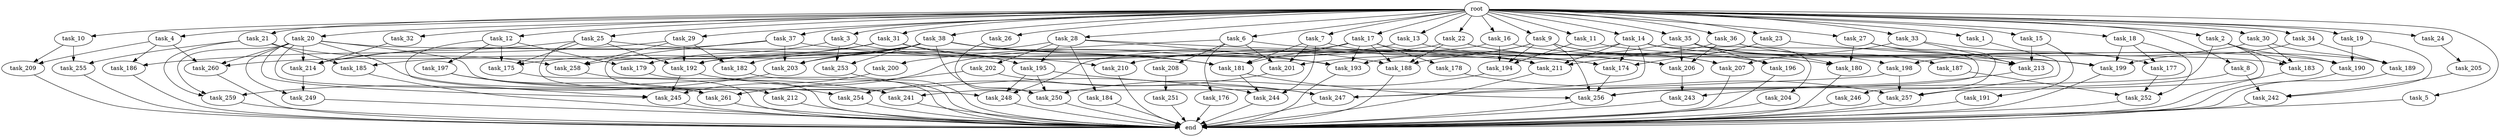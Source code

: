 digraph G {
  root [size="0.000000"];
  task_11 [size="1024.000000"];
  task_256 [size="953482739712.000000"];
  task_185 [size="455266533376.000000"];
  task_2 [size="1024.000000"];
  task_249 [size="1554778161152.000000"];
  task_34 [size="1024.000000"];
  task_21 [size="1024.000000"];
  task_193 [size="2044404432896.000000"];
  task_23 [size="1024.000000"];
  task_35 [size="1024.000000"];
  task_259 [size="1443109011456.000000"];
  task_33 [size="1024.000000"];
  task_176 [size="420906795008.000000"];
  task_14 [size="1024.000000"];
  task_261 [size="1864015806464.000000"];
  task_206 [size="1039382085632.000000"];
  task_178 [size="858993459200.000000"];
  task_3 [size="1024.000000"];
  task_213 [size="2070174236672.000000"];
  task_254 [size="1279900254208.000000"];
  task_196 [size="558345748480.000000"];
  task_187 [size="34359738368.000000"];
  task_203 [size="1005022347264.000000"];
  task_28 [size="1024.000000"];
  task_209 [size="833223655424.000000"];
  task_201 [size="1056561954816.000000"];
  task_257 [size="2302102470656.000000"];
  task_22 [size="1024.000000"];
  task_5 [size="1024.000000"];
  task_188 [size="1236950581248.000000"];
  task_30 [size="1024.000000"];
  task_179 [size="618475290624.000000"];
  task_242 [size="970662608896.000000"];
  end [size="0.000000"];
  task_183 [size="910533066752.000000"];
  task_9 [size="1024.000000"];
  task_244 [size="489626271744.000000"];
  task_250 [size="1073741824000.000000"];
  task_27 [size="1024.000000"];
  task_258 [size="1030792151040.000000"];
  task_20 [size="1024.000000"];
  task_182 [size="171798691840.000000"];
  task_199 [size="369367187456.000000"];
  task_37 [size="1024.000000"];
  task_245 [size="1236950581248.000000"];
  task_194 [size="429496729600.000000"];
  task_247 [size="1735166787584.000000"];
  task_204 [size="309237645312.000000"];
  task_198 [size="936302870528.000000"];
  task_252 [size="146028888064.000000"];
  task_246 [size="549755813888.000000"];
  task_186 [size="833223655424.000000"];
  task_200 [size="420906795008.000000"];
  task_175 [size="558345748480.000000"];
  task_205 [size="34359738368.000000"];
  task_251 [size="420906795008.000000"];
  task_202 [size="549755813888.000000"];
  task_8 [size="1024.000000"];
  task_214 [size="1529008357376.000000"];
  task_191 [size="549755813888.000000"];
  task_211 [size="2138893713408.000000"];
  task_24 [size="1024.000000"];
  task_31 [size="1024.000000"];
  task_12 [size="1024.000000"];
  task_32 [size="1024.000000"];
  task_189 [size="523986010112.000000"];
  task_195 [size="970662608896.000000"];
  task_255 [size="171798691840.000000"];
  task_243 [size="833223655424.000000"];
  task_10 [size="1024.000000"];
  task_210 [size="523986010112.000000"];
  task_29 [size="1024.000000"];
  task_241 [size="1666447310848.000000"];
  task_1 [size="1024.000000"];
  task_208 [size="420906795008.000000"];
  task_192 [size="1082331758592.000000"];
  task_4 [size="1024.000000"];
  task_13 [size="1024.000000"];
  task_260 [size="1589137899520.000000"];
  task_36 [size="1024.000000"];
  task_16 [size="1024.000000"];
  task_181 [size="1623497637888.000000"];
  task_15 [size="1024.000000"];
  task_177 [size="498216206336.000000"];
  task_212 [size="214748364800.000000"];
  task_253 [size="343597383680.000000"];
  task_248 [size="1245540515840.000000"];
  task_18 [size="1024.000000"];
  task_26 [size="1024.000000"];
  task_180 [size="798863917056.000000"];
  task_25 [size="1024.000000"];
  task_19 [size="1024.000000"];
  task_207 [size="764504178688.000000"];
  task_197 [size="309237645312.000000"];
  task_38 [size="1024.000000"];
  task_184 [size="549755813888.000000"];
  task_17 [size="1024.000000"];
  task_190 [size="1039382085632.000000"];
  task_6 [size="1024.000000"];
  task_7 [size="1024.000000"];
  task_174 [size="1357209665536.000000"];

  root -> task_11 [size="1.000000"];
  root -> task_28 [size="1.000000"];
  root -> task_10 [size="1.000000"];
  root -> task_20 [size="1.000000"];
  root -> task_2 [size="1.000000"];
  root -> task_4 [size="1.000000"];
  root -> task_13 [size="1.000000"];
  root -> task_21 [size="1.000000"];
  root -> task_16 [size="1.000000"];
  root -> task_22 [size="1.000000"];
  root -> task_15 [size="1.000000"];
  root -> task_36 [size="1.000000"];
  root -> task_33 [size="1.000000"];
  root -> task_1 [size="1.000000"];
  root -> task_5 [size="1.000000"];
  root -> task_14 [size="1.000000"];
  root -> task_18 [size="1.000000"];
  root -> task_26 [size="1.000000"];
  root -> task_6 [size="1.000000"];
  root -> task_25 [size="1.000000"];
  root -> task_24 [size="1.000000"];
  root -> task_9 [size="1.000000"];
  root -> task_23 [size="1.000000"];
  root -> task_3 [size="1.000000"];
  root -> task_19 [size="1.000000"];
  root -> task_27 [size="1.000000"];
  root -> task_35 [size="1.000000"];
  root -> task_38 [size="1.000000"];
  root -> task_17 [size="1.000000"];
  root -> task_31 [size="1.000000"];
  root -> task_12 [size="1.000000"];
  root -> task_32 [size="1.000000"];
  root -> task_34 [size="1.000000"];
  root -> task_37 [size="1.000000"];
  root -> task_30 [size="1.000000"];
  root -> task_8 [size="1.000000"];
  root -> task_7 [size="1.000000"];
  root -> task_29 [size="1.000000"];
  task_11 -> task_183 [size="134217728.000000"];
  task_11 -> task_194 [size="134217728.000000"];
  task_256 -> end [size="1.000000"];
  task_185 -> end [size="1.000000"];
  task_2 -> task_241 [size="679477248.000000"];
  task_2 -> task_183 [size="679477248.000000"];
  task_2 -> task_190 [size="679477248.000000"];
  task_2 -> task_257 [size="679477248.000000"];
  task_249 -> end [size="1.000000"];
  task_34 -> task_199 [size="134217728.000000"];
  task_34 -> task_189 [size="134217728.000000"];
  task_21 -> task_255 [size="33554432.000000"];
  task_21 -> task_258 [size="33554432.000000"];
  task_21 -> task_185 [size="33554432.000000"];
  task_21 -> task_259 [size="33554432.000000"];
  task_193 -> end [size="1.000000"];
  task_23 -> task_199 [size="75497472.000000"];
  task_23 -> task_174 [size="75497472.000000"];
  task_35 -> task_196 [size="33554432.000000"];
  task_35 -> task_180 [size="33554432.000000"];
  task_35 -> task_188 [size="33554432.000000"];
  task_35 -> task_187 [size="33554432.000000"];
  task_35 -> task_206 [size="33554432.000000"];
  task_259 -> end [size="1.000000"];
  task_33 -> task_207 [size="411041792.000000"];
  task_33 -> task_213 [size="411041792.000000"];
  task_33 -> task_177 [size="411041792.000000"];
  task_176 -> end [size="1.000000"];
  task_14 -> task_247 [size="301989888.000000"];
  task_14 -> task_211 [size="301989888.000000"];
  task_14 -> task_204 [size="301989888.000000"];
  task_14 -> task_190 [size="301989888.000000"];
  task_14 -> task_189 [size="301989888.000000"];
  task_14 -> task_210 [size="301989888.000000"];
  task_14 -> task_174 [size="301989888.000000"];
  task_261 -> end [size="1.000000"];
  task_206 -> task_243 [size="134217728.000000"];
  task_178 -> task_257 [size="209715200.000000"];
  task_3 -> task_179 [size="301989888.000000"];
  task_3 -> task_181 [size="301989888.000000"];
  task_3 -> task_253 [size="301989888.000000"];
  task_213 -> task_243 [size="679477248.000000"];
  task_254 -> end [size="1.000000"];
  task_196 -> end [size="1.000000"];
  task_187 -> task_252 [size="33554432.000000"];
  task_203 -> task_259 [size="536870912.000000"];
  task_28 -> task_193 [size="536870912.000000"];
  task_28 -> task_203 [size="536870912.000000"];
  task_28 -> task_195 [size="536870912.000000"];
  task_28 -> task_174 [size="536870912.000000"];
  task_28 -> task_202 [size="536870912.000000"];
  task_28 -> task_184 [size="536870912.000000"];
  task_209 -> end [size="1.000000"];
  task_201 -> task_254 [size="411041792.000000"];
  task_257 -> end [size="1.000000"];
  task_22 -> task_196 [size="301989888.000000"];
  task_22 -> task_188 [size="301989888.000000"];
  task_22 -> task_192 [size="301989888.000000"];
  task_22 -> task_207 [size="301989888.000000"];
  task_5 -> end [size="1.000000"];
  task_188 -> end [size="1.000000"];
  task_30 -> task_183 [size="75497472.000000"];
  task_30 -> task_198 [size="75497472.000000"];
  task_30 -> task_189 [size="75497472.000000"];
  task_179 -> end [size="1.000000"];
  task_242 -> end [size="1.000000"];
  task_183 -> end [size="1.000000"];
  task_9 -> task_193 [size="209715200.000000"];
  task_9 -> task_180 [size="209715200.000000"];
  task_9 -> task_256 [size="209715200.000000"];
  task_9 -> task_194 [size="209715200.000000"];
  task_9 -> task_201 [size="209715200.000000"];
  task_9 -> task_196 [size="209715200.000000"];
  task_244 -> end [size="1.000000"];
  task_250 -> end [size="1.000000"];
  task_27 -> task_180 [size="536870912.000000"];
  task_27 -> task_213 [size="536870912.000000"];
  task_27 -> task_246 [size="536870912.000000"];
  task_258 -> end [size="1.000000"];
  task_20 -> task_214 [size="838860800.000000"];
  task_20 -> task_211 [size="838860800.000000"];
  task_20 -> task_261 [size="838860800.000000"];
  task_20 -> task_254 [size="838860800.000000"];
  task_20 -> task_249 [size="838860800.000000"];
  task_20 -> task_245 [size="838860800.000000"];
  task_20 -> task_260 [size="838860800.000000"];
  task_20 -> task_259 [size="838860800.000000"];
  task_20 -> task_248 [size="838860800.000000"];
  task_182 -> end [size="1.000000"];
  task_199 -> end [size="1.000000"];
  task_37 -> task_214 [size="411041792.000000"];
  task_37 -> task_203 [size="411041792.000000"];
  task_37 -> task_174 [size="411041792.000000"];
  task_37 -> task_241 [size="411041792.000000"];
  task_245 -> end [size="1.000000"];
  task_194 -> task_250 [size="33554432.000000"];
  task_247 -> end [size="1.000000"];
  task_204 -> end [size="1.000000"];
  task_198 -> task_247 [size="679477248.000000"];
  task_198 -> task_257 [size="679477248.000000"];
  task_252 -> end [size="1.000000"];
  task_246 -> end [size="1.000000"];
  task_186 -> end [size="1.000000"];
  task_200 -> task_245 [size="33554432.000000"];
  task_175 -> end [size="1.000000"];
  task_205 -> task_242 [size="838860800.000000"];
  task_251 -> end [size="1.000000"];
  task_202 -> task_247 [size="411041792.000000"];
  task_202 -> task_261 [size="411041792.000000"];
  task_8 -> task_242 [size="75497472.000000"];
  task_8 -> task_256 [size="75497472.000000"];
  task_214 -> task_249 [size="679477248.000000"];
  task_191 -> end [size="1.000000"];
  task_211 -> end [size="1.000000"];
  task_24 -> task_205 [size="33554432.000000"];
  task_31 -> task_193 [size="411041792.000000"];
  task_31 -> task_195 [size="411041792.000000"];
  task_31 -> task_185 [size="411041792.000000"];
  task_31 -> task_192 [size="411041792.000000"];
  task_12 -> task_179 [size="301989888.000000"];
  task_12 -> task_175 [size="301989888.000000"];
  task_12 -> task_197 [size="301989888.000000"];
  task_12 -> task_245 [size="301989888.000000"];
  task_32 -> task_214 [size="33554432.000000"];
  task_189 -> end [size="1.000000"];
  task_195 -> task_250 [size="301989888.000000"];
  task_195 -> task_247 [size="301989888.000000"];
  task_195 -> task_248 [size="301989888.000000"];
  task_255 -> end [size="1.000000"];
  task_243 -> end [size="1.000000"];
  task_10 -> task_255 [size="134217728.000000"];
  task_10 -> task_209 [size="134217728.000000"];
  task_210 -> end [size="1.000000"];
  task_29 -> task_186 [size="134217728.000000"];
  task_29 -> task_182 [size="134217728.000000"];
  task_29 -> task_258 [size="134217728.000000"];
  task_29 -> task_192 [size="134217728.000000"];
  task_241 -> end [size="1.000000"];
  task_1 -> task_257 [size="679477248.000000"];
  task_208 -> task_251 [size="411041792.000000"];
  task_192 -> task_244 [size="33554432.000000"];
  task_192 -> task_245 [size="33554432.000000"];
  task_4 -> task_186 [size="679477248.000000"];
  task_4 -> task_209 [size="679477248.000000"];
  task_4 -> task_260 [size="679477248.000000"];
  task_13 -> task_207 [size="33554432.000000"];
  task_13 -> task_261 [size="33554432.000000"];
  task_260 -> end [size="1.000000"];
  task_36 -> task_213 [size="536870912.000000"];
  task_36 -> task_211 [size="536870912.000000"];
  task_36 -> task_256 [size="536870912.000000"];
  task_36 -> task_206 [size="536870912.000000"];
  task_16 -> task_199 [size="75497472.000000"];
  task_16 -> task_194 [size="75497472.000000"];
  task_16 -> task_248 [size="75497472.000000"];
  task_181 -> task_244 [size="33554432.000000"];
  task_181 -> task_256 [size="33554432.000000"];
  task_15 -> task_191 [size="536870912.000000"];
  task_15 -> task_213 [size="536870912.000000"];
  task_177 -> task_252 [size="33554432.000000"];
  task_212 -> end [size="1.000000"];
  task_253 -> end [size="1.000000"];
  task_248 -> end [size="1.000000"];
  task_18 -> task_199 [size="75497472.000000"];
  task_18 -> task_177 [size="75497472.000000"];
  task_18 -> task_252 [size="75497472.000000"];
  task_26 -> task_250 [size="679477248.000000"];
  task_180 -> end [size="1.000000"];
  task_25 -> task_214 [size="209715200.000000"];
  task_25 -> task_175 [size="209715200.000000"];
  task_25 -> task_192 [size="209715200.000000"];
  task_25 -> task_210 [size="209715200.000000"];
  task_25 -> task_212 [size="209715200.000000"];
  task_19 -> task_242 [size="33554432.000000"];
  task_19 -> task_190 [size="33554432.000000"];
  task_207 -> end [size="1.000000"];
  task_197 -> task_241 [size="536870912.000000"];
  task_197 -> task_261 [size="536870912.000000"];
  task_38 -> task_250 [size="33554432.000000"];
  task_38 -> task_203 [size="33554432.000000"];
  task_38 -> task_181 [size="33554432.000000"];
  task_38 -> task_206 [size="33554432.000000"];
  task_38 -> task_182 [size="33554432.000000"];
  task_38 -> task_175 [size="33554432.000000"];
  task_38 -> task_188 [size="33554432.000000"];
  task_38 -> task_260 [size="33554432.000000"];
  task_38 -> task_253 [size="33554432.000000"];
  task_184 -> end [size="1.000000"];
  task_17 -> task_193 [size="838860800.000000"];
  task_17 -> task_181 [size="838860800.000000"];
  task_17 -> task_258 [size="838860800.000000"];
  task_17 -> task_178 [size="838860800.000000"];
  task_17 -> task_198 [size="838860800.000000"];
  task_17 -> task_188 [size="838860800.000000"];
  task_190 -> end [size="1.000000"];
  task_6 -> task_200 [size="411041792.000000"];
  task_6 -> task_176 [size="411041792.000000"];
  task_6 -> task_208 [size="411041792.000000"];
  task_6 -> task_201 [size="411041792.000000"];
  task_6 -> task_206 [size="411041792.000000"];
  task_7 -> task_244 [size="411041792.000000"];
  task_7 -> task_181 [size="411041792.000000"];
  task_7 -> task_211 [size="411041792.000000"];
  task_7 -> task_201 [size="411041792.000000"];
  task_174 -> task_256 [size="75497472.000000"];
}
